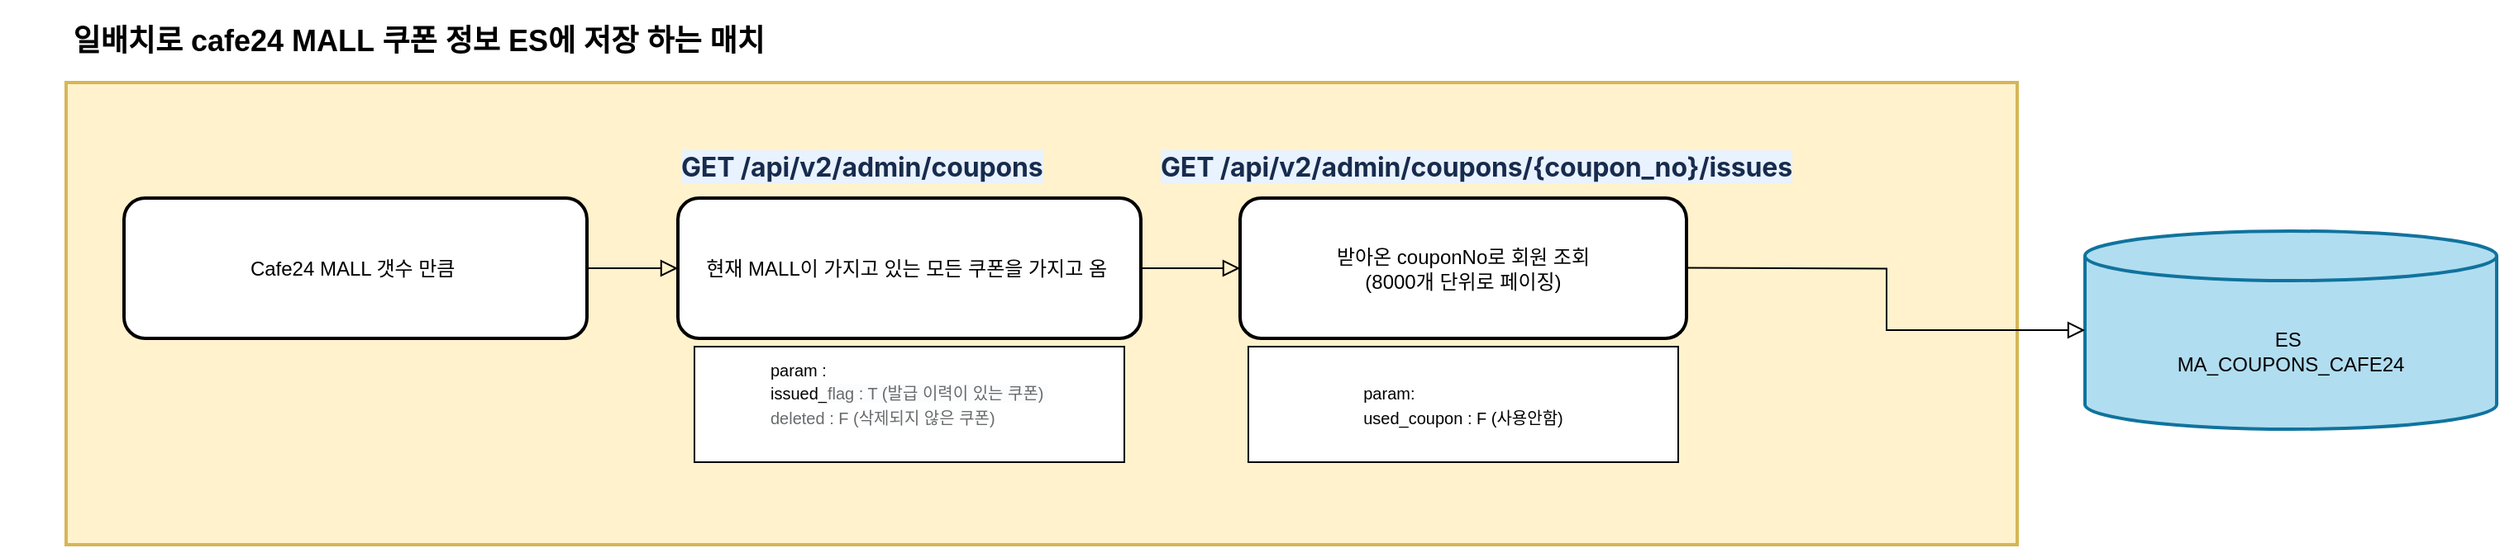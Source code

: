 <mxfile version="22.1.4" type="github">
  <diagram name="페이지-1" id="kGRFDqCRpIXt6rvVNNmI">
    <mxGraphModel dx="3420" dy="2584" grid="1" gridSize="10" guides="1" tooltips="1" connect="1" arrows="1" fold="1" page="1" pageScale="1" pageWidth="827" pageHeight="1169" math="0" shadow="0">
      <root>
        <mxCell id="0" />
        <mxCell id="1" parent="0" />
        <mxCell id="6Vo0aUUvTOWAhnGlf7_C-11" value="" style="rounded=0;whiteSpace=wrap;html=1;strokeWidth=2;labelBackgroundColor=none;fillColor=#fff2cc;strokeColor=#d6b656;" vertex="1" parent="1">
          <mxGeometry x="20" y="20" width="1180" height="280" as="geometry" />
        </mxCell>
        <mxCell id="6Vo0aUUvTOWAhnGlf7_C-2" value="&lt;div style=&quot;text-align: left;&quot;&gt;&lt;font style=&quot;font-size: 10px;&quot;&gt;&lt;span style=&quot;background-color: initial;&quot;&gt;param :&amp;nbsp;&lt;/span&gt;&lt;/font&gt;&lt;/div&gt;&lt;div style=&quot;text-align: left;&quot;&gt;&lt;font style=&quot;font-size: 10px;&quot;&gt;&lt;span style=&quot;background-color: initial;&quot;&gt;issued_&lt;/span&gt;&lt;wbr style=&quot;background-color: initial; box-sizing: border-box; color: rgb(104, 107, 109);&quot;&gt;&lt;span style=&quot;color: rgb(104, 107, 109); background-color: rgb(251, 252, 253);&quot;&gt;flag : T (발급 이력이 있는 쿠폰)&amp;nbsp;&lt;/span&gt;&lt;/font&gt;&lt;/div&gt;&lt;span style=&quot;color: rgb(104, 107, 109); background-color: rgb(251, 252, 253);&quot;&gt;&lt;div style=&quot;text-align: left;&quot;&gt;&lt;font style=&quot;font-size: 10px;&quot;&gt;deleted : F (삭제되지 않은 쿠폰)&lt;/font&gt;&lt;/div&gt;&lt;div style=&quot;text-align: left;&quot;&gt;&lt;br&gt;&lt;/div&gt;&lt;/span&gt;" style="rounded=0;whiteSpace=wrap;html=1;" vertex="1" parent="1">
          <mxGeometry x="400" y="180" width="260" height="70" as="geometry" />
        </mxCell>
        <mxCell id="6Vo0aUUvTOWAhnGlf7_C-4" value="" style="rounded=0;html=1;jettySize=auto;orthogonalLoop=1;fontSize=11;endArrow=block;endFill=0;endSize=8;strokeWidth=1;shadow=0;labelBackgroundColor=none;edgeStyle=orthogonalEdgeStyle;fontColor=default;exitX=1;exitY=0.5;exitDx=0;exitDy=0;entryX=0;entryY=0.5;entryDx=0;entryDy=0;" edge="1" parent="1" source="6Vo0aUUvTOWAhnGlf7_C-5" target="6Vo0aUUvTOWAhnGlf7_C-24">
          <mxGeometry relative="1" as="geometry">
            <mxPoint x="720" y="133" as="targetPoint" />
            <mxPoint x="630" y="100" as="sourcePoint" />
          </mxGeometry>
        </mxCell>
        <mxCell id="6Vo0aUUvTOWAhnGlf7_C-5" value="현재 MALL이 가지고 있는 모든 쿠폰을 가지고 옴&amp;nbsp;" style="rounded=1;whiteSpace=wrap;html=1;fontSize=12;glass=0;strokeWidth=2;shadow=0;labelBackgroundColor=none;" vertex="1" parent="1">
          <mxGeometry x="390" y="90" width="280" height="85" as="geometry" />
        </mxCell>
        <mxCell id="6Vo0aUUvTOWAhnGlf7_C-24" value="받아온 couponNo로 회원 조회&lt;br&gt;&amp;nbsp;(8000개 단위로 페이징)&amp;nbsp;" style="rounded=1;whiteSpace=wrap;html=1;fontSize=12;glass=0;strokeWidth=2;shadow=0;labelBackgroundColor=none;" vertex="1" parent="1">
          <mxGeometry x="730" y="90" width="270" height="85" as="geometry" />
        </mxCell>
        <mxCell id="6Vo0aUUvTOWAhnGlf7_C-25" value="&lt;strong data-renderer-mark=&quot;true&quot; style=&quot;color: rgb(23, 43, 77); font-family: -apple-system, BlinkMacSystemFont, &amp;quot;Segoe UI&amp;quot;, Roboto, Oxygen, Ubuntu, &amp;quot;Fira Sans&amp;quot;, &amp;quot;Droid Sans&amp;quot;, &amp;quot;Helvetica Neue&amp;quot;, sans-serif; font-size: 16px; font-style: normal; font-variant-ligatures: normal; font-variant-caps: normal; letter-spacing: -0.08px; orphans: 2; text-align: start; text-indent: 0px; text-transform: none; widows: 2; word-spacing: 0px; -webkit-text-stroke-width: 0px; background-color: rgb(233, 242, 255); text-decoration-thickness: initial; text-decoration-style: initial; text-decoration-color: initial;&quot;&gt;GET /api/v2/admin/coupons/{coupon_no}/issues&lt;/strong&gt;" style="text;whiteSpace=wrap;html=1;" vertex="1" parent="1">
          <mxGeometry x="680" y="55" width="400" height="50" as="geometry" />
        </mxCell>
        <mxCell id="6Vo0aUUvTOWAhnGlf7_C-26" value="&lt;strong data-renderer-mark=&quot;true&quot; style=&quot;color: rgb(23, 43, 77); font-family: -apple-system, BlinkMacSystemFont, &amp;quot;Segoe UI&amp;quot;, Roboto, Oxygen, Ubuntu, &amp;quot;Fira Sans&amp;quot;, &amp;quot;Droid Sans&amp;quot;, &amp;quot;Helvetica Neue&amp;quot;, sans-serif; font-size: 16px; font-style: normal; font-variant-ligatures: normal; font-variant-caps: normal; letter-spacing: -0.08px; orphans: 2; text-align: start; text-indent: 0px; text-transform: none; widows: 2; word-spacing: 0px; -webkit-text-stroke-width: 0px; background-color: rgb(233, 242, 255); text-decoration-thickness: initial; text-decoration-style: initial; text-decoration-color: initial;&quot;&gt;GET /api/v2/admin/coupons&lt;/strong&gt;" style="text;whiteSpace=wrap;html=1;" vertex="1" parent="1">
          <mxGeometry x="390" y="55" width="240" height="40" as="geometry" />
        </mxCell>
        <mxCell id="6Vo0aUUvTOWAhnGlf7_C-27" value="&lt;div style=&quot;text-align: left;&quot;&gt;&lt;span style=&quot;font-size: 10px;&quot;&gt;param:&lt;/span&gt;&lt;/div&gt;&lt;div style=&quot;text-align: left;&quot;&gt;&lt;span style=&quot;font-size: 10px;&quot;&gt;used_coupon : F (사용안함)&lt;/span&gt;&lt;/div&gt;" style="rounded=0;whiteSpace=wrap;html=1;" vertex="1" parent="1">
          <mxGeometry x="735" y="180" width="260" height="70" as="geometry" />
        </mxCell>
        <mxCell id="6Vo0aUUvTOWAhnGlf7_C-28" value="ES&amp;nbsp;&lt;br&gt;MA_COUPONS_CAFE24" style="shape=cylinder3;whiteSpace=wrap;html=1;boundedLbl=1;backgroundOutline=1;size=15;strokeWidth=2;labelBackgroundColor=none;fillColor=#b1ddf0;strokeColor=#10739e;" vertex="1" parent="1">
          <mxGeometry x="1241" y="110" width="249" height="120" as="geometry" />
        </mxCell>
        <mxCell id="6Vo0aUUvTOWAhnGlf7_C-32" value="Cafe24 MALL 갯수 만큼&amp;nbsp;" style="rounded=1;whiteSpace=wrap;html=1;fontSize=12;glass=0;strokeWidth=2;shadow=0;labelBackgroundColor=none;" vertex="1" parent="1">
          <mxGeometry x="55" y="90" width="280" height="85" as="geometry" />
        </mxCell>
        <mxCell id="6Vo0aUUvTOWAhnGlf7_C-34" value="" style="rounded=0;html=1;jettySize=auto;orthogonalLoop=1;fontSize=11;endArrow=block;endFill=0;endSize=8;strokeWidth=1;shadow=0;labelBackgroundColor=none;edgeStyle=orthogonalEdgeStyle;fontColor=default;exitX=1;exitY=0.5;exitDx=0;exitDy=0;entryX=0;entryY=0.5;entryDx=0;entryDy=0;" edge="1" parent="1" source="6Vo0aUUvTOWAhnGlf7_C-32" target="6Vo0aUUvTOWAhnGlf7_C-5">
          <mxGeometry relative="1" as="geometry">
            <mxPoint x="395" y="137.2" as="targetPoint" />
            <mxPoint x="335" y="137.2" as="sourcePoint" />
          </mxGeometry>
        </mxCell>
        <mxCell id="6Vo0aUUvTOWAhnGlf7_C-35" value="" style="rounded=0;html=1;jettySize=auto;orthogonalLoop=1;fontSize=11;endArrow=block;endFill=0;endSize=8;strokeWidth=1;shadow=0;labelBackgroundColor=none;edgeStyle=orthogonalEdgeStyle;fontColor=default;exitX=1;exitY=0.5;exitDx=0;exitDy=0;entryX=0;entryY=0.5;entryDx=0;entryDy=0;entryPerimeter=0;" edge="1" parent="1" target="6Vo0aUUvTOWAhnGlf7_C-28">
          <mxGeometry relative="1" as="geometry">
            <mxPoint x="1060" y="132.24" as="targetPoint" />
            <mxPoint x="1000" y="132.24" as="sourcePoint" />
          </mxGeometry>
        </mxCell>
        <mxCell id="6Vo0aUUvTOWAhnGlf7_C-38" value="&lt;b&gt;&lt;font style=&quot;font-size: 18px;&quot;&gt;일배치로 cafe24 MALL 쿠폰 정보 ES에 저장 하는 매치&lt;/font&gt;&amp;nbsp;&lt;/b&gt;" style="text;strokeColor=none;align=center;fillColor=none;html=1;verticalAlign=middle;whiteSpace=wrap;rounded=0;" vertex="1" parent="1">
          <mxGeometry x="-20" y="-30" width="510" height="50" as="geometry" />
        </mxCell>
      </root>
    </mxGraphModel>
  </diagram>
</mxfile>
